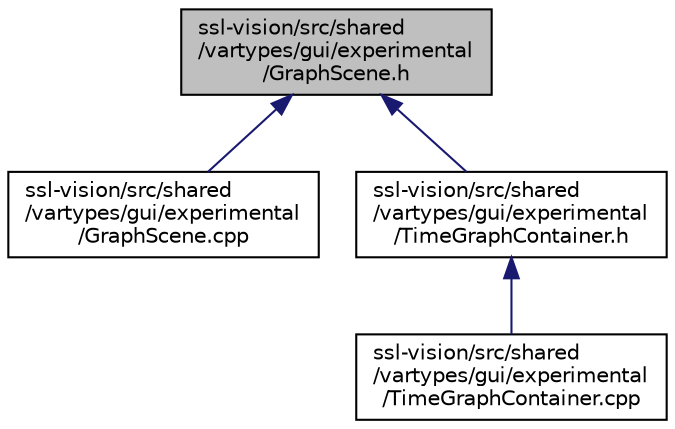 digraph "ssl-vision/src/shared/vartypes/gui/experimental/GraphScene.h"
{
 // INTERACTIVE_SVG=YES
  edge [fontname="Helvetica",fontsize="10",labelfontname="Helvetica",labelfontsize="10"];
  node [fontname="Helvetica",fontsize="10",shape=record];
  Node1 [label="ssl-vision/src/shared\l/vartypes/gui/experimental\l/GraphScene.h",height=0.2,width=0.4,color="black", fillcolor="grey75", style="filled", fontcolor="black"];
  Node1 -> Node2 [dir="back",color="midnightblue",fontsize="10",style="solid",fontname="Helvetica"];
  Node2 [label="ssl-vision/src/shared\l/vartypes/gui/experimental\l/GraphScene.cpp",height=0.2,width=0.4,color="black", fillcolor="white", style="filled",URL="$d1/dc0/_graph_scene_8cpp.html",tooltip="C++ Implementation: GraphScene. "];
  Node1 -> Node3 [dir="back",color="midnightblue",fontsize="10",style="solid",fontname="Helvetica"];
  Node3 [label="ssl-vision/src/shared\l/vartypes/gui/experimental\l/TimeGraphContainer.h",height=0.2,width=0.4,color="black", fillcolor="white", style="filled",URL="$d1/de2/_time_graph_container_8h.html",tooltip="C++ Interface: TimeGraphContainer. "];
  Node3 -> Node4 [dir="back",color="midnightblue",fontsize="10",style="solid",fontname="Helvetica"];
  Node4 [label="ssl-vision/src/shared\l/vartypes/gui/experimental\l/TimeGraphContainer.cpp",height=0.2,width=0.4,color="black", fillcolor="white", style="filled",URL="$d7/d09/_time_graph_container_8cpp.html",tooltip="C++ Implementation: TimeGraphContainer. "];
}
